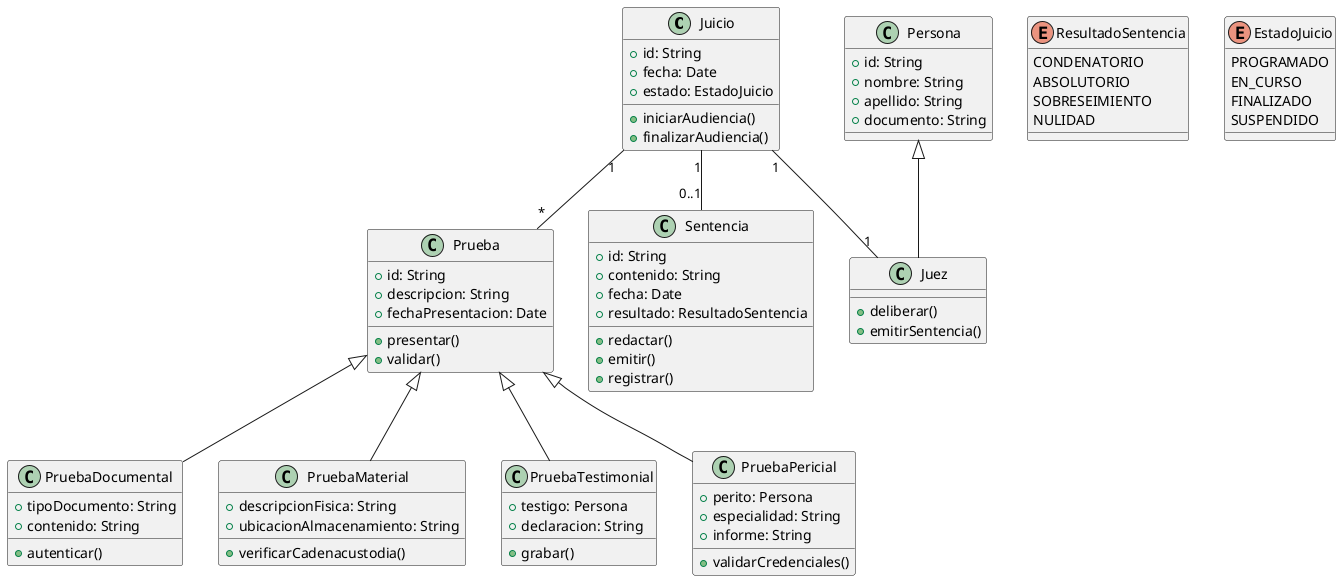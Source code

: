 @startuml Trial Stage Class Diagram

class Juicio {
  +id: String
  +fecha: Date
  +estado: EstadoJuicio
  +iniciarAudiencia()
  +finalizarAudiencia()
}

class Prueba {
  +id: String
  +descripcion: String
  +fechaPresentacion: Date
  +presentar()
  +validar()
}

class PruebaDocumental extends Prueba {
  +tipoDocumento: String
  +contenido: String
  +autenticar()
}

class PruebaMaterial extends Prueba {
  +descripcionFisica: String
  +ubicacionAlmacenamiento: String
  +verificarCadenacustodia()
}

class PruebaTestimonial extends Prueba {
  +testigo: Persona
  +declaracion: String
  +grabar()
}

class PruebaPericial extends Prueba {
  +perito: Persona
  +especialidad: String
  +informe: String
  +validarCredenciales()
}

class Persona {
  +id: String
  +nombre: String
  +apellido: String
  +documento: String
}

class Juez extends Persona {
  +deliberar()
  +emitirSentencia()
}

class Sentencia {
  +id: String
  +contenido: String
  +fecha: Date
  +resultado: ResultadoSentencia
  +redactar()
  +emitir()
  +registrar()
}

enum ResultadoSentencia {
  CONDENATORIO
  ABSOLUTORIO
  SOBRESEIMIENTO
  NULIDAD
}

enum EstadoJuicio {
  PROGRAMADO
  EN_CURSO
  FINALIZADO
  SUSPENDIDO
}

Juicio "1" -- "1" Juez
Juicio "1" -- "0..1" Sentencia
Juicio "1" -- "*" Prueba

@enduml